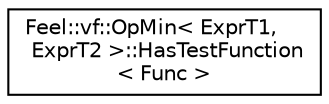 digraph "Graphical Class Hierarchy"
{
 // LATEX_PDF_SIZE
  edge [fontname="Helvetica",fontsize="10",labelfontname="Helvetica",labelfontsize="10"];
  node [fontname="Helvetica",fontsize="10",shape=record];
  rankdir="LR";
  Node0 [label="Feel::vf::OpMin\< ExprT1,\l ExprT2 \>::HasTestFunction\l\< Func \>",height=0.2,width=0.4,color="black", fillcolor="white", style="filled",URL="$structFeel_1_1vf_1_1OpMin_1_1HasTestFunction.html",tooltip=" "];
}
